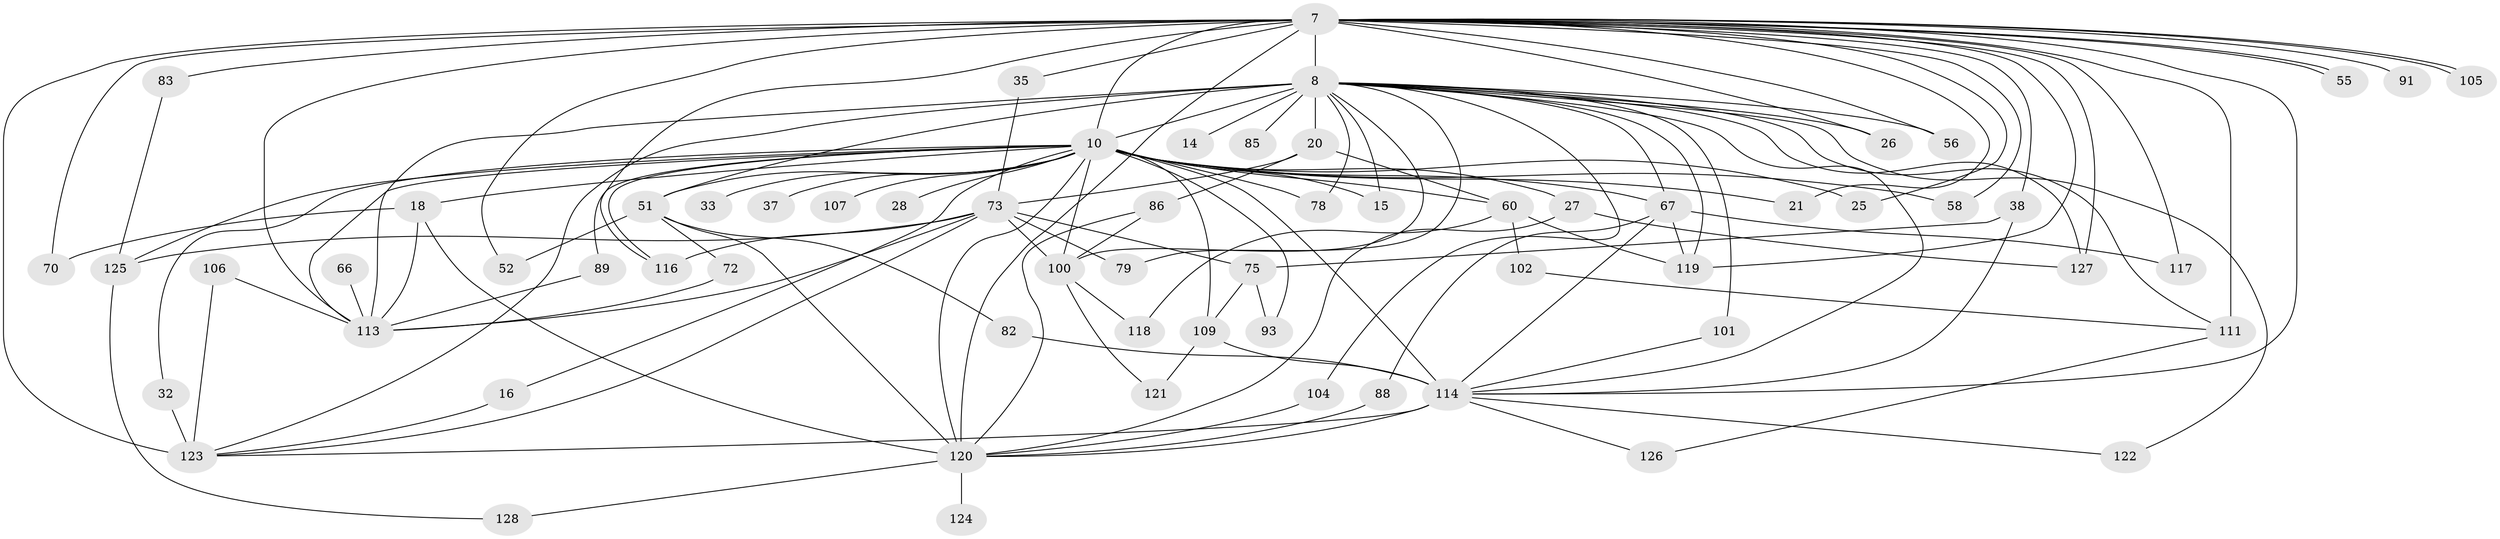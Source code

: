 // original degree distribution, {13: 0.0078125, 24: 0.0078125, 25: 0.0078125, 26: 0.0078125, 16: 0.0078125, 21: 0.0078125, 30: 0.0078125, 22: 0.0078125, 19: 0.0078125, 18: 0.0078125, 6: 0.0703125, 4: 0.0625, 2: 0.5703125, 3: 0.140625, 7: 0.0234375, 11: 0.0078125, 5: 0.046875}
// Generated by graph-tools (version 1.1) at 2025/43/03/09/25 04:43:48]
// undirected, 64 vertices, 130 edges
graph export_dot {
graph [start="1"]
  node [color=gray90,style=filled];
  7 [super="+4"];
  8 [super="+3"];
  10 [super="+2+9"];
  14;
  15;
  16;
  18;
  20 [super="+11"];
  21;
  25;
  26;
  27;
  28;
  32;
  33;
  35;
  37;
  38;
  51 [super="+42"];
  52;
  55;
  56;
  58;
  60 [super="+19"];
  66;
  67 [super="+48"];
  70;
  72;
  73 [super="+31"];
  75 [super="+40"];
  78;
  79 [super="+50"];
  82;
  83;
  85;
  86 [super="+71"];
  88;
  89;
  91;
  93;
  100 [super="+65+98"];
  101;
  102;
  104;
  105;
  106;
  107;
  109 [super="+81"];
  111 [super="+95"];
  113 [super="+97+96+112"];
  114 [super="+99+76"];
  116 [super="+29"];
  117;
  118;
  119 [super="+63"];
  120 [super="+103+64+115+87"];
  121;
  122;
  123 [super="+54+108"];
  124;
  125 [super="+92+41"];
  126;
  127 [super="+110"];
  128;
  7 -- 8 [weight=4];
  7 -- 10 [weight=8];
  7 -- 21;
  7 -- 25;
  7 -- 52;
  7 -- 55;
  7 -- 55;
  7 -- 58;
  7 -- 91 [weight=2];
  7 -- 105;
  7 -- 105;
  7 -- 111 [weight=4];
  7 -- 117;
  7 -- 123 [weight=4];
  7 -- 70;
  7 -- 83;
  7 -- 26;
  7 -- 35;
  7 -- 38;
  7 -- 113 [weight=5];
  7 -- 56;
  7 -- 116;
  7 -- 114 [weight=4];
  7 -- 120 [weight=4];
  7 -- 127;
  7 -- 119;
  8 -- 10 [weight=8];
  8 -- 14 [weight=2];
  8 -- 20 [weight=3];
  8 -- 67;
  8 -- 85 [weight=2];
  8 -- 101;
  8 -- 104;
  8 -- 15;
  8 -- 78;
  8 -- 79 [weight=2];
  8 -- 26;
  8 -- 56;
  8 -- 122;
  8 -- 111;
  8 -- 100 [weight=2];
  8 -- 51;
  8 -- 114 [weight=5];
  8 -- 123;
  8 -- 127;
  8 -- 119;
  8 -- 113 [weight=4];
  10 -- 28 [weight=2];
  10 -- 58;
  10 -- 60 [weight=2];
  10 -- 89;
  10 -- 100 [weight=3];
  10 -- 78;
  10 -- 16;
  10 -- 25;
  10 -- 32;
  10 -- 33;
  10 -- 37 [weight=2];
  10 -- 107 [weight=2];
  10 -- 51 [weight=2];
  10 -- 15;
  10 -- 18 [weight=2];
  10 -- 21;
  10 -- 27 [weight=2];
  10 -- 93;
  10 -- 109 [weight=4];
  10 -- 114 [weight=11];
  10 -- 116;
  10 -- 125 [weight=3];
  10 -- 120 [weight=2];
  10 -- 113 [weight=3];
  10 -- 67 [weight=2];
  16 -- 123;
  18 -- 70;
  18 -- 120;
  18 -- 113 [weight=2];
  20 -- 60;
  20 -- 73;
  20 -- 86;
  27 -- 127;
  27 -- 120;
  32 -- 123;
  35 -- 73;
  38 -- 75;
  38 -- 114;
  51 -- 82;
  51 -- 52;
  51 -- 72;
  51 -- 120;
  60 -- 102;
  60 -- 118;
  60 -- 119;
  66 -- 113 [weight=2];
  67 -- 114;
  67 -- 117;
  67 -- 119;
  67 -- 88;
  72 -- 113;
  73 -- 75 [weight=2];
  73 -- 79;
  73 -- 116;
  73 -- 123;
  73 -- 125;
  73 -- 113 [weight=3];
  73 -- 100;
  75 -- 93;
  75 -- 109;
  82 -- 114;
  83 -- 125;
  86 -- 100;
  86 -- 120;
  88 -- 120;
  89 -- 113;
  100 -- 118;
  100 -- 121;
  101 -- 114;
  102 -- 111;
  104 -- 120;
  106 -- 123;
  106 -- 113;
  109 -- 121;
  109 -- 114;
  111 -- 126;
  114 -- 122;
  114 -- 126;
  114 -- 123;
  114 -- 120 [weight=2];
  120 -- 124 [weight=2];
  120 -- 128;
  125 -- 128;
}
